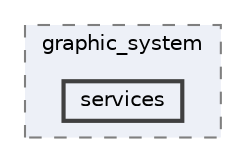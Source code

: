 digraph "src/main/java/com/example/graphic_system/services"
{
 // LATEX_PDF_SIZE
  bgcolor="transparent";
  edge [fontname=Helvetica,fontsize=10,labelfontname=Helvetica,labelfontsize=10];
  node [fontname=Helvetica,fontsize=10,shape=box,height=0.2,width=0.4];
  compound=true
  subgraph clusterdir_b1c978b8beda6128bf6966f0ee7cf44d {
    graph [ bgcolor="#edf0f7", pencolor="grey50", label="graphic_system", fontname=Helvetica,fontsize=10 style="filled,dashed", URL="dir_b1c978b8beda6128bf6966f0ee7cf44d.html",tooltip=""]
  dir_c280cc4db14be5588f63fdac5acd33a1 [label="services", fillcolor="#edf0f7", color="grey25", style="filled,bold", URL="dir_c280cc4db14be5588f63fdac5acd33a1.html",tooltip=""];
  }
}
